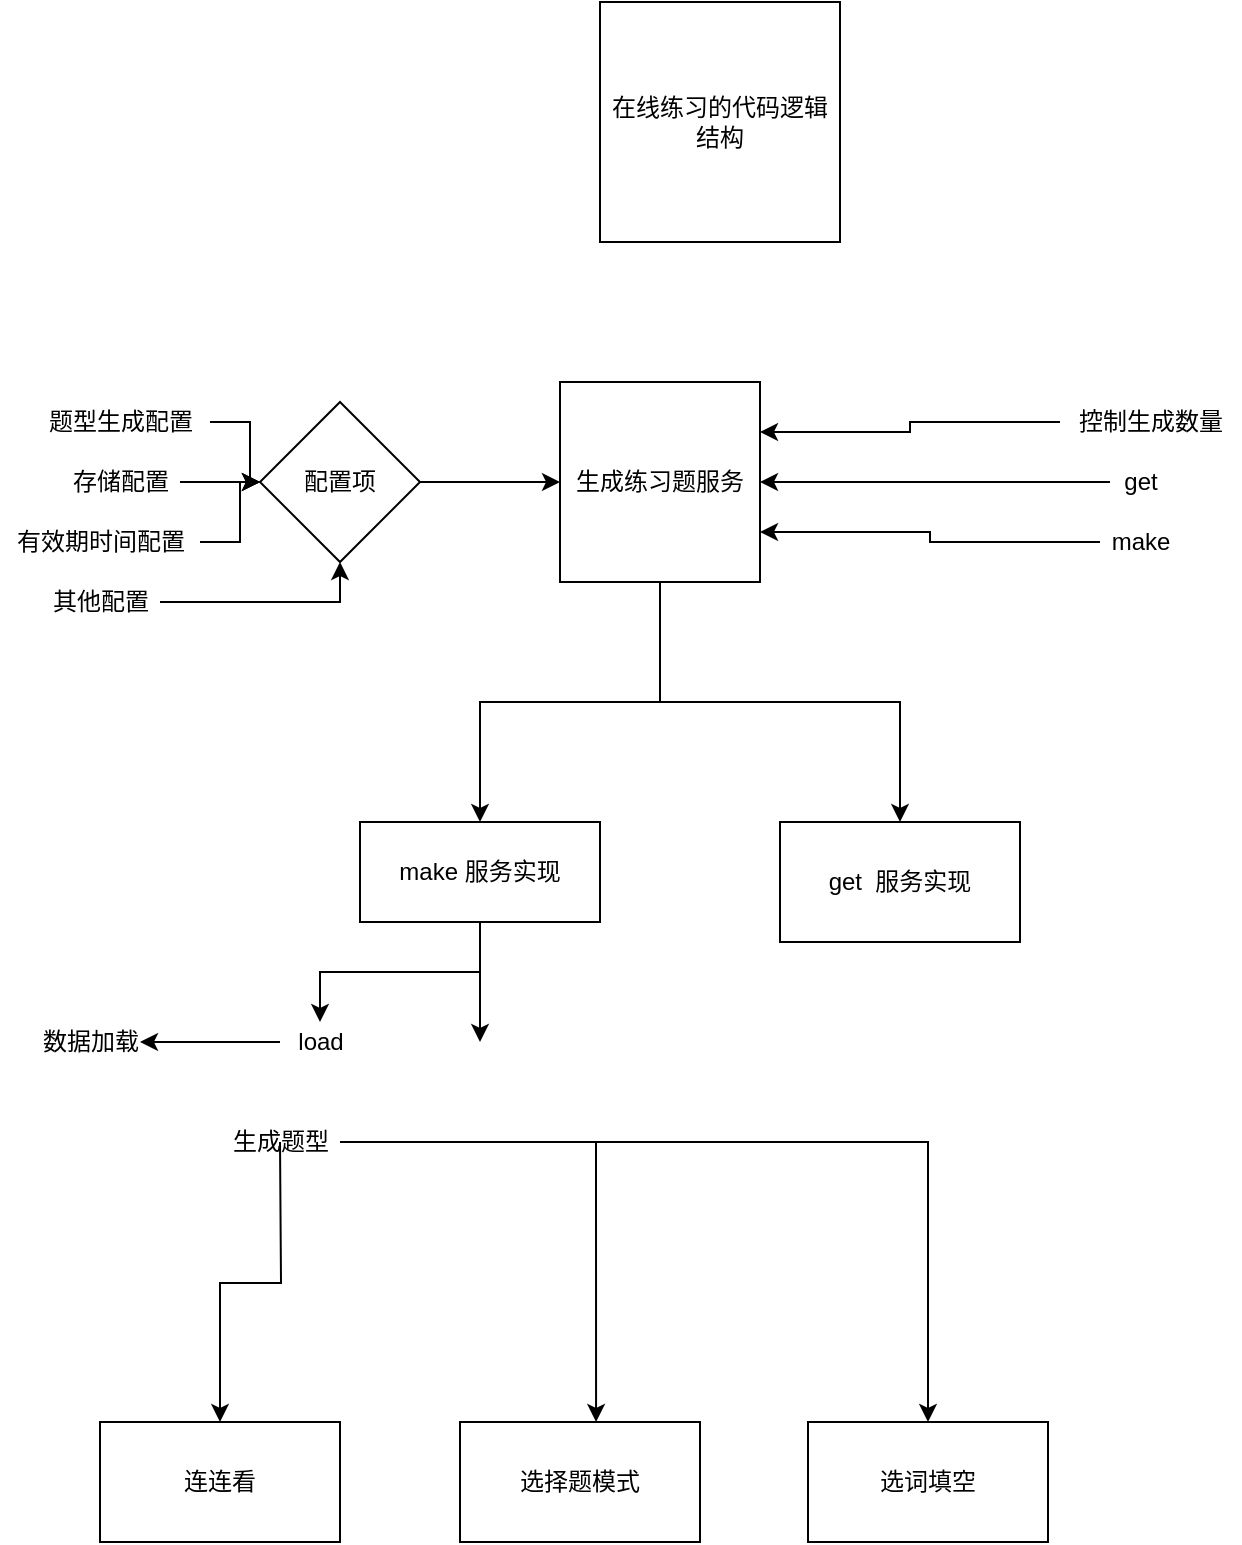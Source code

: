 <mxfile version="14.2.2" type="github">
  <diagram id="dF_qkSadvA-WX4MBEM9q" name="Page-1">
    <mxGraphModel dx="1401" dy="754" grid="1" gridSize="10" guides="1" tooltips="1" connect="1" arrows="1" fold="1" page="1" pageScale="1" pageWidth="827" pageHeight="1169" math="0" shadow="0">
      <root>
        <mxCell id="0" />
        <mxCell id="1" parent="0" />
        <mxCell id="G4-1y-KEtFYx3KAaQVzG-1" value="在线练习的代码逻辑结构&lt;br&gt;" style="whiteSpace=wrap;html=1;aspect=fixed;" vertex="1" parent="1">
          <mxGeometry x="310" y="80" width="120" height="120" as="geometry" />
        </mxCell>
        <mxCell id="G4-1y-KEtFYx3KAaQVzG-2" value="连连看" style="rounded=0;whiteSpace=wrap;html=1;" vertex="1" parent="1">
          <mxGeometry x="60" y="790" width="120" height="60" as="geometry" />
        </mxCell>
        <mxCell id="G4-1y-KEtFYx3KAaQVzG-3" value="选择题模式" style="whiteSpace=wrap;html=1;" vertex="1" parent="1">
          <mxGeometry x="240" y="790" width="120" height="60" as="geometry" />
        </mxCell>
        <mxCell id="G4-1y-KEtFYx3KAaQVzG-4" value="选词填空" style="whiteSpace=wrap;html=1;" vertex="1" parent="1">
          <mxGeometry x="414" y="790" width="120" height="60" as="geometry" />
        </mxCell>
        <mxCell id="G4-1y-KEtFYx3KAaQVzG-30" style="edgeStyle=orthogonalEdgeStyle;rounded=0;orthogonalLoop=1;jettySize=auto;html=1;" edge="1" parent="1" source="G4-1y-KEtFYx3KAaQVzG-6" target="G4-1y-KEtFYx3KAaQVzG-7">
          <mxGeometry relative="1" as="geometry" />
        </mxCell>
        <mxCell id="G4-1y-KEtFYx3KAaQVzG-31" style="edgeStyle=orthogonalEdgeStyle;rounded=0;orthogonalLoop=1;jettySize=auto;html=1;" edge="1" parent="1" source="G4-1y-KEtFYx3KAaQVzG-6" target="G4-1y-KEtFYx3KAaQVzG-29">
          <mxGeometry relative="1" as="geometry">
            <Array as="points">
              <mxPoint x="340" y="430" />
              <mxPoint x="460" y="430" />
            </Array>
          </mxGeometry>
        </mxCell>
        <mxCell id="G4-1y-KEtFYx3KAaQVzG-6" value="生成练习题服务&lt;br&gt;" style="whiteSpace=wrap;html=1;aspect=fixed;" vertex="1" parent="1">
          <mxGeometry x="290" y="270" width="100" height="100" as="geometry" />
        </mxCell>
        <mxCell id="G4-1y-KEtFYx3KAaQVzG-35" style="edgeStyle=orthogonalEdgeStyle;rounded=0;orthogonalLoop=1;jettySize=auto;html=1;" edge="1" parent="1" source="G4-1y-KEtFYx3KAaQVzG-7" target="G4-1y-KEtFYx3KAaQVzG-32">
          <mxGeometry relative="1" as="geometry" />
        </mxCell>
        <mxCell id="G4-1y-KEtFYx3KAaQVzG-37" style="edgeStyle=orthogonalEdgeStyle;rounded=0;orthogonalLoop=1;jettySize=auto;html=1;" edge="1" parent="1" source="G4-1y-KEtFYx3KAaQVzG-7">
          <mxGeometry relative="1" as="geometry">
            <mxPoint x="250" y="600" as="targetPoint" />
          </mxGeometry>
        </mxCell>
        <mxCell id="G4-1y-KEtFYx3KAaQVzG-7" value="make 服务实现&lt;br&gt;" style="whiteSpace=wrap;html=1;" vertex="1" parent="1">
          <mxGeometry x="190" y="490" width="120" height="50" as="geometry" />
        </mxCell>
        <mxCell id="G4-1y-KEtFYx3KAaQVzG-13" style="edgeStyle=orthogonalEdgeStyle;rounded=0;orthogonalLoop=1;jettySize=auto;html=1;entryX=1;entryY=0.25;entryDx=0;entryDy=0;" edge="1" parent="1" source="G4-1y-KEtFYx3KAaQVzG-9" target="G4-1y-KEtFYx3KAaQVzG-6">
          <mxGeometry relative="1" as="geometry" />
        </mxCell>
        <mxCell id="G4-1y-KEtFYx3KAaQVzG-9" value="控制生成数量" style="text;html=1;align=center;verticalAlign=middle;resizable=0;points=[];autosize=1;" vertex="1" parent="1">
          <mxGeometry x="540" y="280" width="90" height="20" as="geometry" />
        </mxCell>
        <mxCell id="G4-1y-KEtFYx3KAaQVzG-12" style="edgeStyle=orthogonalEdgeStyle;rounded=0;orthogonalLoop=1;jettySize=auto;html=1;" edge="1" parent="1" source="G4-1y-KEtFYx3KAaQVzG-11" target="G4-1y-KEtFYx3KAaQVzG-6">
          <mxGeometry relative="1" as="geometry" />
        </mxCell>
        <mxCell id="G4-1y-KEtFYx3KAaQVzG-11" value="配置项" style="rhombus;whiteSpace=wrap;html=1;" vertex="1" parent="1">
          <mxGeometry x="140" y="280" width="80" height="80" as="geometry" />
        </mxCell>
        <mxCell id="G4-1y-KEtFYx3KAaQVzG-28" style="edgeStyle=orthogonalEdgeStyle;rounded=0;orthogonalLoop=1;jettySize=auto;html=1;entryX=1;entryY=0.5;entryDx=0;entryDy=0;" edge="1" parent="1" source="G4-1y-KEtFYx3KAaQVzG-14" target="G4-1y-KEtFYx3KAaQVzG-6">
          <mxGeometry relative="1" as="geometry" />
        </mxCell>
        <mxCell id="G4-1y-KEtFYx3KAaQVzG-14" value="get" style="text;html=1;align=center;verticalAlign=middle;resizable=0;points=[];autosize=1;" vertex="1" parent="1">
          <mxGeometry x="565" y="310" width="30" height="20" as="geometry" />
        </mxCell>
        <mxCell id="G4-1y-KEtFYx3KAaQVzG-21" style="edgeStyle=orthogonalEdgeStyle;rounded=0;orthogonalLoop=1;jettySize=auto;html=1;" edge="1" parent="1" source="G4-1y-KEtFYx3KAaQVzG-15" target="G4-1y-KEtFYx3KAaQVzG-11">
          <mxGeometry relative="1" as="geometry" />
        </mxCell>
        <mxCell id="G4-1y-KEtFYx3KAaQVzG-15" value="题型生成配置" style="text;html=1;align=center;verticalAlign=middle;resizable=0;points=[];autosize=1;" vertex="1" parent="1">
          <mxGeometry x="25" y="280" width="90" height="20" as="geometry" />
        </mxCell>
        <mxCell id="G4-1y-KEtFYx3KAaQVzG-22" style="edgeStyle=orthogonalEdgeStyle;rounded=0;orthogonalLoop=1;jettySize=auto;html=1;" edge="1" parent="1" source="G4-1y-KEtFYx3KAaQVzG-16">
          <mxGeometry relative="1" as="geometry">
            <mxPoint x="140" y="320" as="targetPoint" />
          </mxGeometry>
        </mxCell>
        <mxCell id="G4-1y-KEtFYx3KAaQVzG-16" value="存储配置" style="text;html=1;align=center;verticalAlign=middle;resizable=0;points=[];autosize=1;" vertex="1" parent="1">
          <mxGeometry x="40" y="310" width="60" height="20" as="geometry" />
        </mxCell>
        <mxCell id="G4-1y-KEtFYx3KAaQVzG-23" style="edgeStyle=orthogonalEdgeStyle;rounded=0;orthogonalLoop=1;jettySize=auto;html=1;" edge="1" parent="1" source="G4-1y-KEtFYx3KAaQVzG-19" target="G4-1y-KEtFYx3KAaQVzG-11">
          <mxGeometry relative="1" as="geometry" />
        </mxCell>
        <mxCell id="G4-1y-KEtFYx3KAaQVzG-19" value="有效期时间配置&lt;br&gt;" style="text;html=1;align=center;verticalAlign=middle;resizable=0;points=[];autosize=1;" vertex="1" parent="1">
          <mxGeometry x="10" y="340" width="100" height="20" as="geometry" />
        </mxCell>
        <mxCell id="G4-1y-KEtFYx3KAaQVzG-24" style="edgeStyle=orthogonalEdgeStyle;rounded=0;orthogonalLoop=1;jettySize=auto;html=1;" edge="1" parent="1" source="G4-1y-KEtFYx3KAaQVzG-20" target="G4-1y-KEtFYx3KAaQVzG-11">
          <mxGeometry relative="1" as="geometry" />
        </mxCell>
        <mxCell id="G4-1y-KEtFYx3KAaQVzG-20" value="其他配置&lt;br&gt;" style="text;html=1;align=center;verticalAlign=middle;resizable=0;points=[];autosize=1;" vertex="1" parent="1">
          <mxGeometry x="30" y="370" width="60" height="20" as="geometry" />
        </mxCell>
        <mxCell id="G4-1y-KEtFYx3KAaQVzG-27" style="edgeStyle=orthogonalEdgeStyle;rounded=0;orthogonalLoop=1;jettySize=auto;html=1;entryX=1;entryY=0.75;entryDx=0;entryDy=0;" edge="1" parent="1" source="G4-1y-KEtFYx3KAaQVzG-26" target="G4-1y-KEtFYx3KAaQVzG-6">
          <mxGeometry relative="1" as="geometry" />
        </mxCell>
        <mxCell id="G4-1y-KEtFYx3KAaQVzG-26" value="make" style="text;html=1;align=center;verticalAlign=middle;resizable=0;points=[];autosize=1;" vertex="1" parent="1">
          <mxGeometry x="560" y="340" width="40" height="20" as="geometry" />
        </mxCell>
        <mxCell id="G4-1y-KEtFYx3KAaQVzG-29" value="get&amp;nbsp; 服务实现" style="whiteSpace=wrap;html=1;" vertex="1" parent="1">
          <mxGeometry x="400" y="490" width="120" height="60" as="geometry" />
        </mxCell>
        <mxCell id="G4-1y-KEtFYx3KAaQVzG-33" style="edgeStyle=orthogonalEdgeStyle;rounded=0;orthogonalLoop=1;jettySize=auto;html=1;" edge="1" parent="1" source="G4-1y-KEtFYx3KAaQVzG-32">
          <mxGeometry relative="1" as="geometry">
            <mxPoint x="80" y="600" as="targetPoint" />
          </mxGeometry>
        </mxCell>
        <mxCell id="G4-1y-KEtFYx3KAaQVzG-32" value="load" style="text;html=1;align=center;verticalAlign=middle;resizable=0;points=[];autosize=1;" vertex="1" parent="1">
          <mxGeometry x="150" y="590" width="40" height="20" as="geometry" />
        </mxCell>
        <mxCell id="G4-1y-KEtFYx3KAaQVzG-34" value="数据加载" style="text;html=1;align=center;verticalAlign=middle;resizable=0;points=[];autosize=1;" vertex="1" parent="1">
          <mxGeometry x="25" y="590" width="60" height="20" as="geometry" />
        </mxCell>
        <mxCell id="G4-1y-KEtFYx3KAaQVzG-41" style="edgeStyle=orthogonalEdgeStyle;rounded=0;orthogonalLoop=1;jettySize=auto;html=1;" edge="1" parent="1" target="G4-1y-KEtFYx3KAaQVzG-2">
          <mxGeometry relative="1" as="geometry">
            <mxPoint x="150" y="650" as="sourcePoint" />
          </mxGeometry>
        </mxCell>
        <mxCell id="G4-1y-KEtFYx3KAaQVzG-42" style="edgeStyle=orthogonalEdgeStyle;rounded=0;orthogonalLoop=1;jettySize=auto;html=1;entryX=0.567;entryY=0;entryDx=0;entryDy=0;entryPerimeter=0;" edge="1" parent="1" source="G4-1y-KEtFYx3KAaQVzG-40" target="G4-1y-KEtFYx3KAaQVzG-3">
          <mxGeometry relative="1" as="geometry" />
        </mxCell>
        <mxCell id="G4-1y-KEtFYx3KAaQVzG-43" style="edgeStyle=orthogonalEdgeStyle;rounded=0;orthogonalLoop=1;jettySize=auto;html=1;" edge="1" parent="1" source="G4-1y-KEtFYx3KAaQVzG-40" target="G4-1y-KEtFYx3KAaQVzG-4">
          <mxGeometry relative="1" as="geometry" />
        </mxCell>
        <mxCell id="G4-1y-KEtFYx3KAaQVzG-40" value="生成题型" style="text;html=1;align=center;verticalAlign=middle;resizable=0;points=[];autosize=1;" vertex="1" parent="1">
          <mxGeometry x="120" y="640" width="60" height="20" as="geometry" />
        </mxCell>
      </root>
    </mxGraphModel>
  </diagram>
</mxfile>
